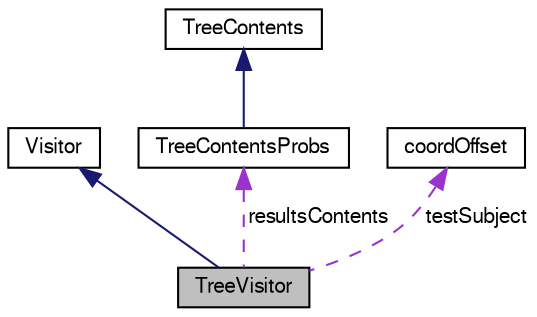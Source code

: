 digraph G
{
  edge [fontname="FreeSans",fontsize="10",labelfontname="FreeSans",labelfontsize="10"];
  node [fontname="FreeSans",fontsize="10",shape=record];
  Node1 [label="TreeVisitor",height=0.2,width=0.4,color="black", fillcolor="grey75", style="filled" fontcolor="black"];
  Node2 -> Node1 [dir="back",color="midnightblue",fontsize="10",style="solid",fontname="FreeSans"];
  Node2 [label="Visitor",height=0.2,width=0.4,color="black", fillcolor="white", style="filled",URL="$classVisitor.html",tooltip="Abstract class for Visitors that traverse tree."];
  Node3 -> Node1 [dir="back",color="darkorchid3",fontsize="10",style="dashed",label=" resultsContents" ,fontname="FreeSans"];
  Node3 [label="TreeContentsProbs",height=0.2,width=0.4,color="black", fillcolor="white", style="filled",URL="$classTreeContentsProbs.html",tooltip="Probabilites for a the features to have reached this leaf node."];
  Node4 -> Node3 [dir="back",color="midnightblue",fontsize="10",style="solid",fontname="FreeSans"];
  Node4 [label="TreeContents",height=0.2,width=0.4,color="black", fillcolor="white", style="filled",URL="$classTreeContents.html",tooltip="Abstract class for the object held within a tree (ie a node)"];
  Node5 -> Node1 [dir="back",color="darkorchid3",fontsize="10",style="dashed",label=" testSubject" ,fontname="FreeSans"];
  Node5 [label="coordOffset",height=0.2,width=0.4,color="black", fillcolor="white", style="filled",URL="$classcoordOffset.html",tooltip="This class contains the details about a feature."];
}
